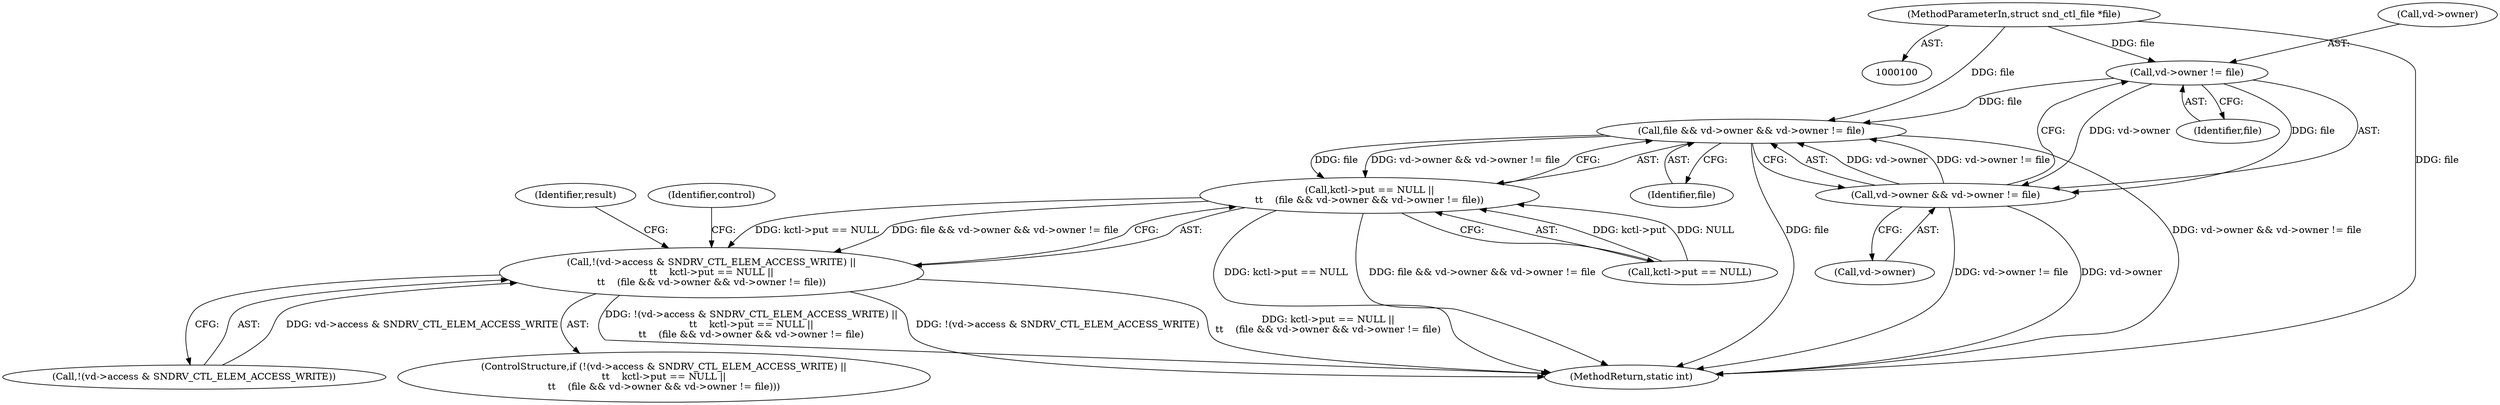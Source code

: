 digraph "0_linux_fd9f26e4eca5d08a27d12c0933fceef76ed9663d_0@pointer" {
"1000169" [label="(Call,vd->owner != file)"];
"1000102" [label="(MethodParameterIn,struct snd_ctl_file *file)"];
"1000163" [label="(Call,file && vd->owner && vd->owner != file)"];
"1000157" [label="(Call,kctl->put == NULL ||\n\t\t    (file && vd->owner && vd->owner != file))"];
"1000150" [label="(Call,!(vd->access & SNDRV_CTL_ELEM_ACCESS_WRITE) ||\n\t\t    kctl->put == NULL ||\n\t\t    (file && vd->owner && vd->owner != file))"];
"1000165" [label="(Call,vd->owner && vd->owner != file)"];
"1000164" [label="(Identifier,file)"];
"1000158" [label="(Call,kctl->put == NULL)"];
"1000184" [label="(Identifier,control)"];
"1000102" [label="(MethodParameterIn,struct snd_ctl_file *file)"];
"1000170" [label="(Call,vd->owner)"];
"1000166" [label="(Call,vd->owner)"];
"1000149" [label="(ControlStructure,if (!(vd->access & SNDRV_CTL_ELEM_ACCESS_WRITE) ||\n\t\t    kctl->put == NULL ||\n\t\t    (file && vd->owner && vd->owner != file)))"];
"1000173" [label="(Identifier,file)"];
"1000219" [label="(MethodReturn,static int)"];
"1000157" [label="(Call,kctl->put == NULL ||\n\t\t    (file && vd->owner && vd->owner != file))"];
"1000165" [label="(Call,vd->owner && vd->owner != file)"];
"1000151" [label="(Call,!(vd->access & SNDRV_CTL_ELEM_ACCESS_WRITE))"];
"1000176" [label="(Identifier,result)"];
"1000163" [label="(Call,file && vd->owner && vd->owner != file)"];
"1000150" [label="(Call,!(vd->access & SNDRV_CTL_ELEM_ACCESS_WRITE) ||\n\t\t    kctl->put == NULL ||\n\t\t    (file && vd->owner && vd->owner != file))"];
"1000169" [label="(Call,vd->owner != file)"];
"1000169" -> "1000165"  [label="AST: "];
"1000169" -> "1000173"  [label="CFG: "];
"1000170" -> "1000169"  [label="AST: "];
"1000173" -> "1000169"  [label="AST: "];
"1000165" -> "1000169"  [label="CFG: "];
"1000169" -> "1000163"  [label="DDG: file"];
"1000169" -> "1000165"  [label="DDG: vd->owner"];
"1000169" -> "1000165"  [label="DDG: file"];
"1000102" -> "1000169"  [label="DDG: file"];
"1000102" -> "1000100"  [label="AST: "];
"1000102" -> "1000219"  [label="DDG: file"];
"1000102" -> "1000163"  [label="DDG: file"];
"1000163" -> "1000157"  [label="AST: "];
"1000163" -> "1000164"  [label="CFG: "];
"1000163" -> "1000165"  [label="CFG: "];
"1000164" -> "1000163"  [label="AST: "];
"1000165" -> "1000163"  [label="AST: "];
"1000157" -> "1000163"  [label="CFG: "];
"1000163" -> "1000219"  [label="DDG: file"];
"1000163" -> "1000219"  [label="DDG: vd->owner && vd->owner != file"];
"1000163" -> "1000157"  [label="DDG: file"];
"1000163" -> "1000157"  [label="DDG: vd->owner && vd->owner != file"];
"1000165" -> "1000163"  [label="DDG: vd->owner"];
"1000165" -> "1000163"  [label="DDG: vd->owner != file"];
"1000157" -> "1000150"  [label="AST: "];
"1000157" -> "1000158"  [label="CFG: "];
"1000158" -> "1000157"  [label="AST: "];
"1000150" -> "1000157"  [label="CFG: "];
"1000157" -> "1000219"  [label="DDG: kctl->put == NULL"];
"1000157" -> "1000219"  [label="DDG: file && vd->owner && vd->owner != file"];
"1000157" -> "1000150"  [label="DDG: kctl->put == NULL"];
"1000157" -> "1000150"  [label="DDG: file && vd->owner && vd->owner != file"];
"1000158" -> "1000157"  [label="DDG: kctl->put"];
"1000158" -> "1000157"  [label="DDG: NULL"];
"1000150" -> "1000149"  [label="AST: "];
"1000150" -> "1000151"  [label="CFG: "];
"1000151" -> "1000150"  [label="AST: "];
"1000176" -> "1000150"  [label="CFG: "];
"1000184" -> "1000150"  [label="CFG: "];
"1000150" -> "1000219"  [label="DDG: !(vd->access & SNDRV_CTL_ELEM_ACCESS_WRITE)"];
"1000150" -> "1000219"  [label="DDG: kctl->put == NULL ||\n\t\t    (file && vd->owner && vd->owner != file)"];
"1000150" -> "1000219"  [label="DDG: !(vd->access & SNDRV_CTL_ELEM_ACCESS_WRITE) ||\n\t\t    kctl->put == NULL ||\n\t\t    (file && vd->owner && vd->owner != file)"];
"1000151" -> "1000150"  [label="DDG: vd->access & SNDRV_CTL_ELEM_ACCESS_WRITE"];
"1000165" -> "1000166"  [label="CFG: "];
"1000166" -> "1000165"  [label="AST: "];
"1000165" -> "1000219"  [label="DDG: vd->owner != file"];
"1000165" -> "1000219"  [label="DDG: vd->owner"];
}

